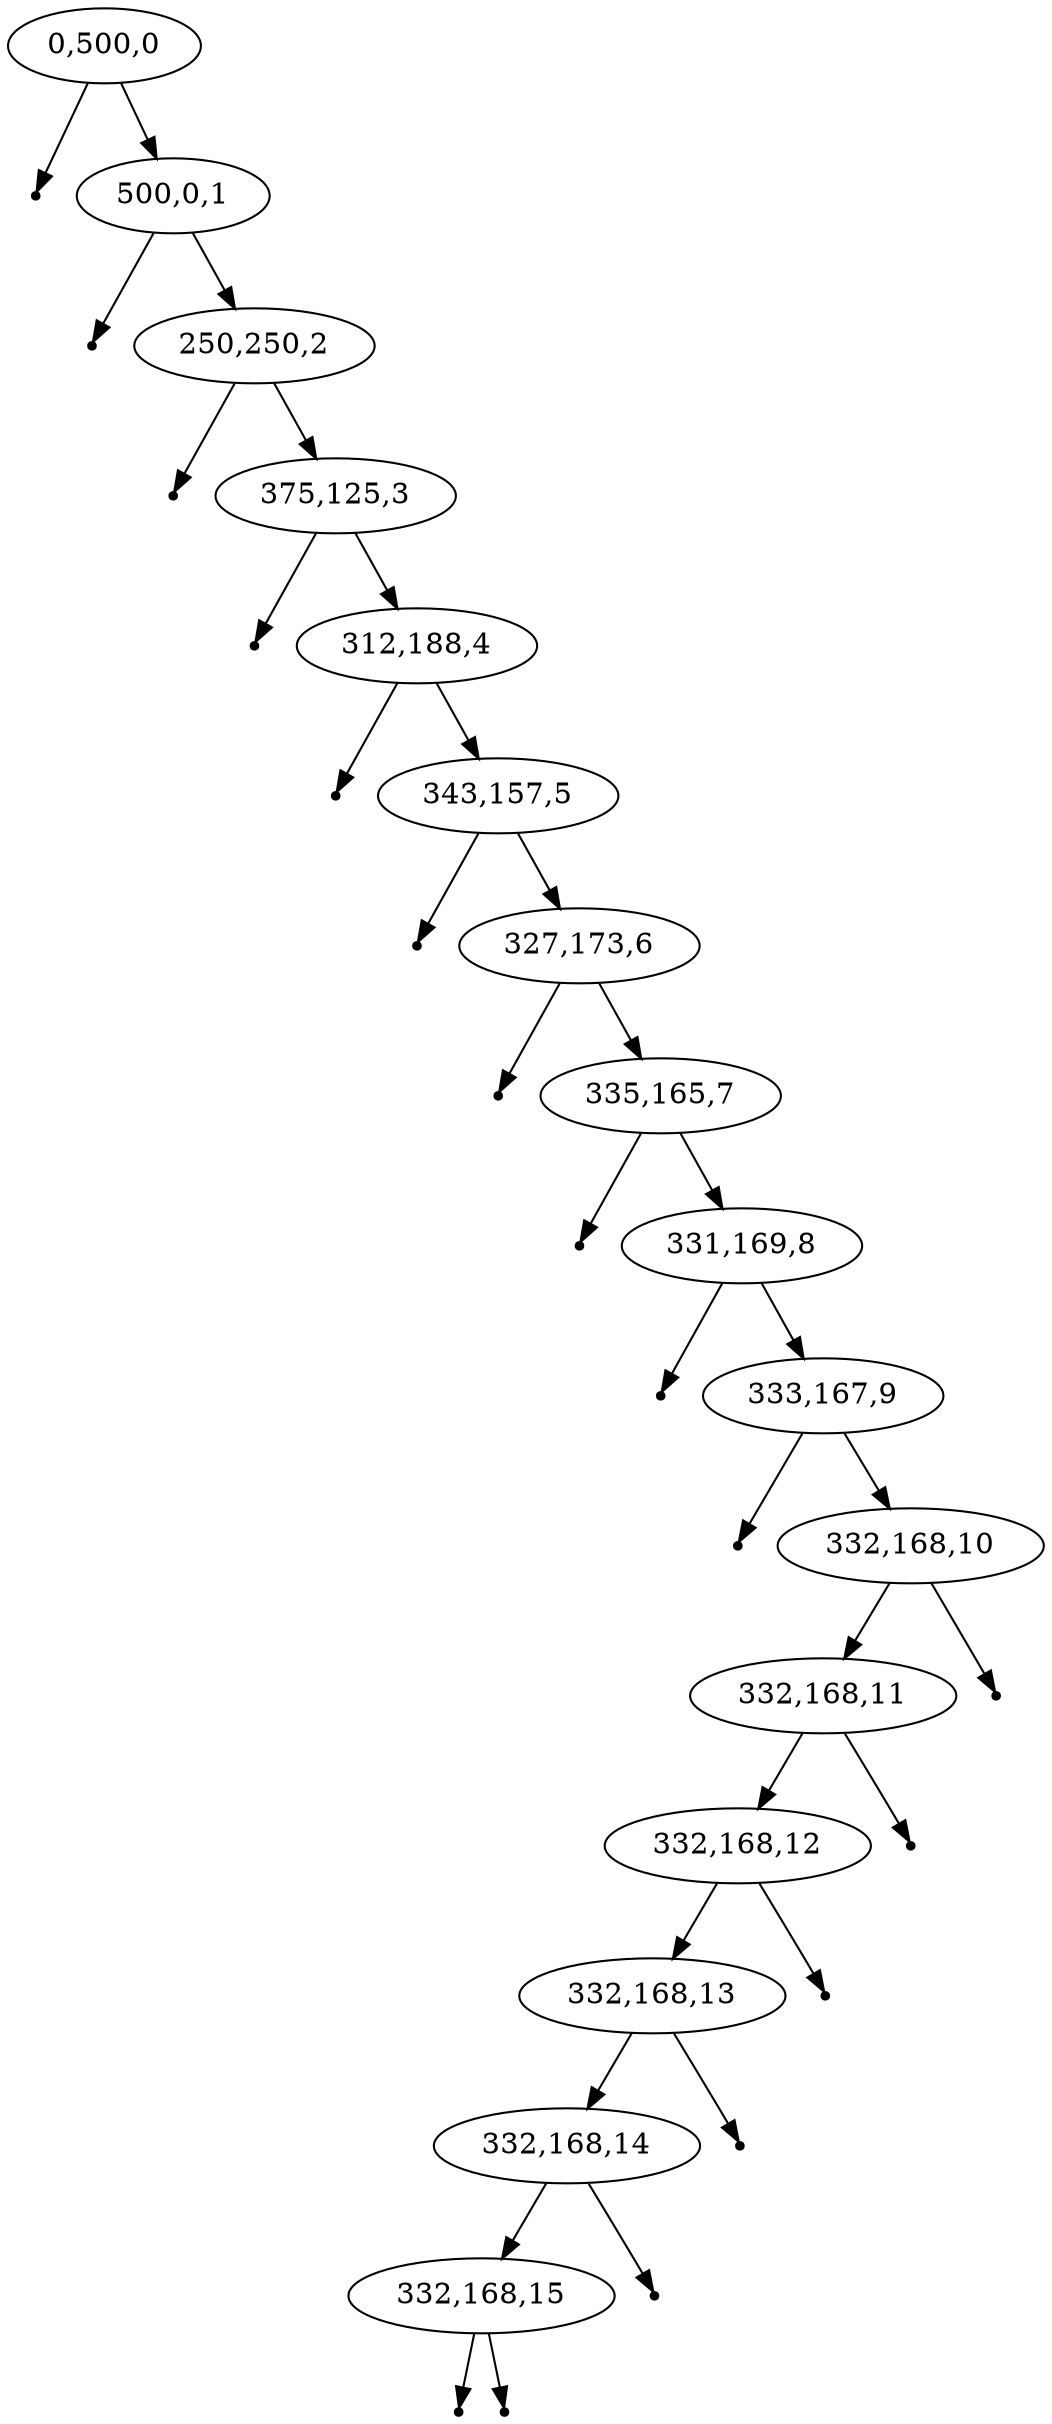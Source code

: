digraph G { 
null0[shape=point];
   "0,500,0" -> null0 ;
   "0,500,0" -> "500,0,1";
null1[shape=point];
   "500,0,1" -> null1 ;
   "500,0,1" -> "250,250,2";
null2[shape=point];
   "250,250,2" -> null2 ;
   "250,250,2" -> "375,125,3";
null3[shape=point];
   "375,125,3" -> null3 ;
   "375,125,3" -> "312,188,4";
null4[shape=point];
   "312,188,4" -> null4 ;
   "312,188,4" -> "343,157,5";
null5[shape=point];
   "343,157,5" -> null5 ;
   "343,157,5" -> "327,173,6";
null6[shape=point];
   "327,173,6" -> null6 ;
   "327,173,6" -> "335,165,7";
null7[shape=point];
   "335,165,7" -> null7 ;
   "335,165,7" -> "331,169,8";
null8[shape=point];
   "331,169,8" -> null8 ;
   "331,169,8" -> "333,167,9";
null9[shape=point];
   "333,167,9" -> null9 ;
   "333,167,9" -> "332,168,10";
   "332,168,10" -> "332,168,11";
   "332,168,11" -> "332,168,12";
   "332,168,12" -> "332,168,13";
   "332,168,13" -> "332,168,14";
   "332,168,14" -> "332,168,15";
null10[shape=point];
   "332,168,15" -> null10 ;
null11[shape=point];
   "332,168,15" -> null11 ;
null12[shape=point];
   "332,168,14" -> null12 ;
null13[shape=point];
   "332,168,13" -> null13 ;
null14[shape=point];
   "332,168,12" -> null14 ;
null15[shape=point];
   "332,168,11" -> null15 ;
null16[shape=point];
   "332,168,10" -> null16 ;
}
